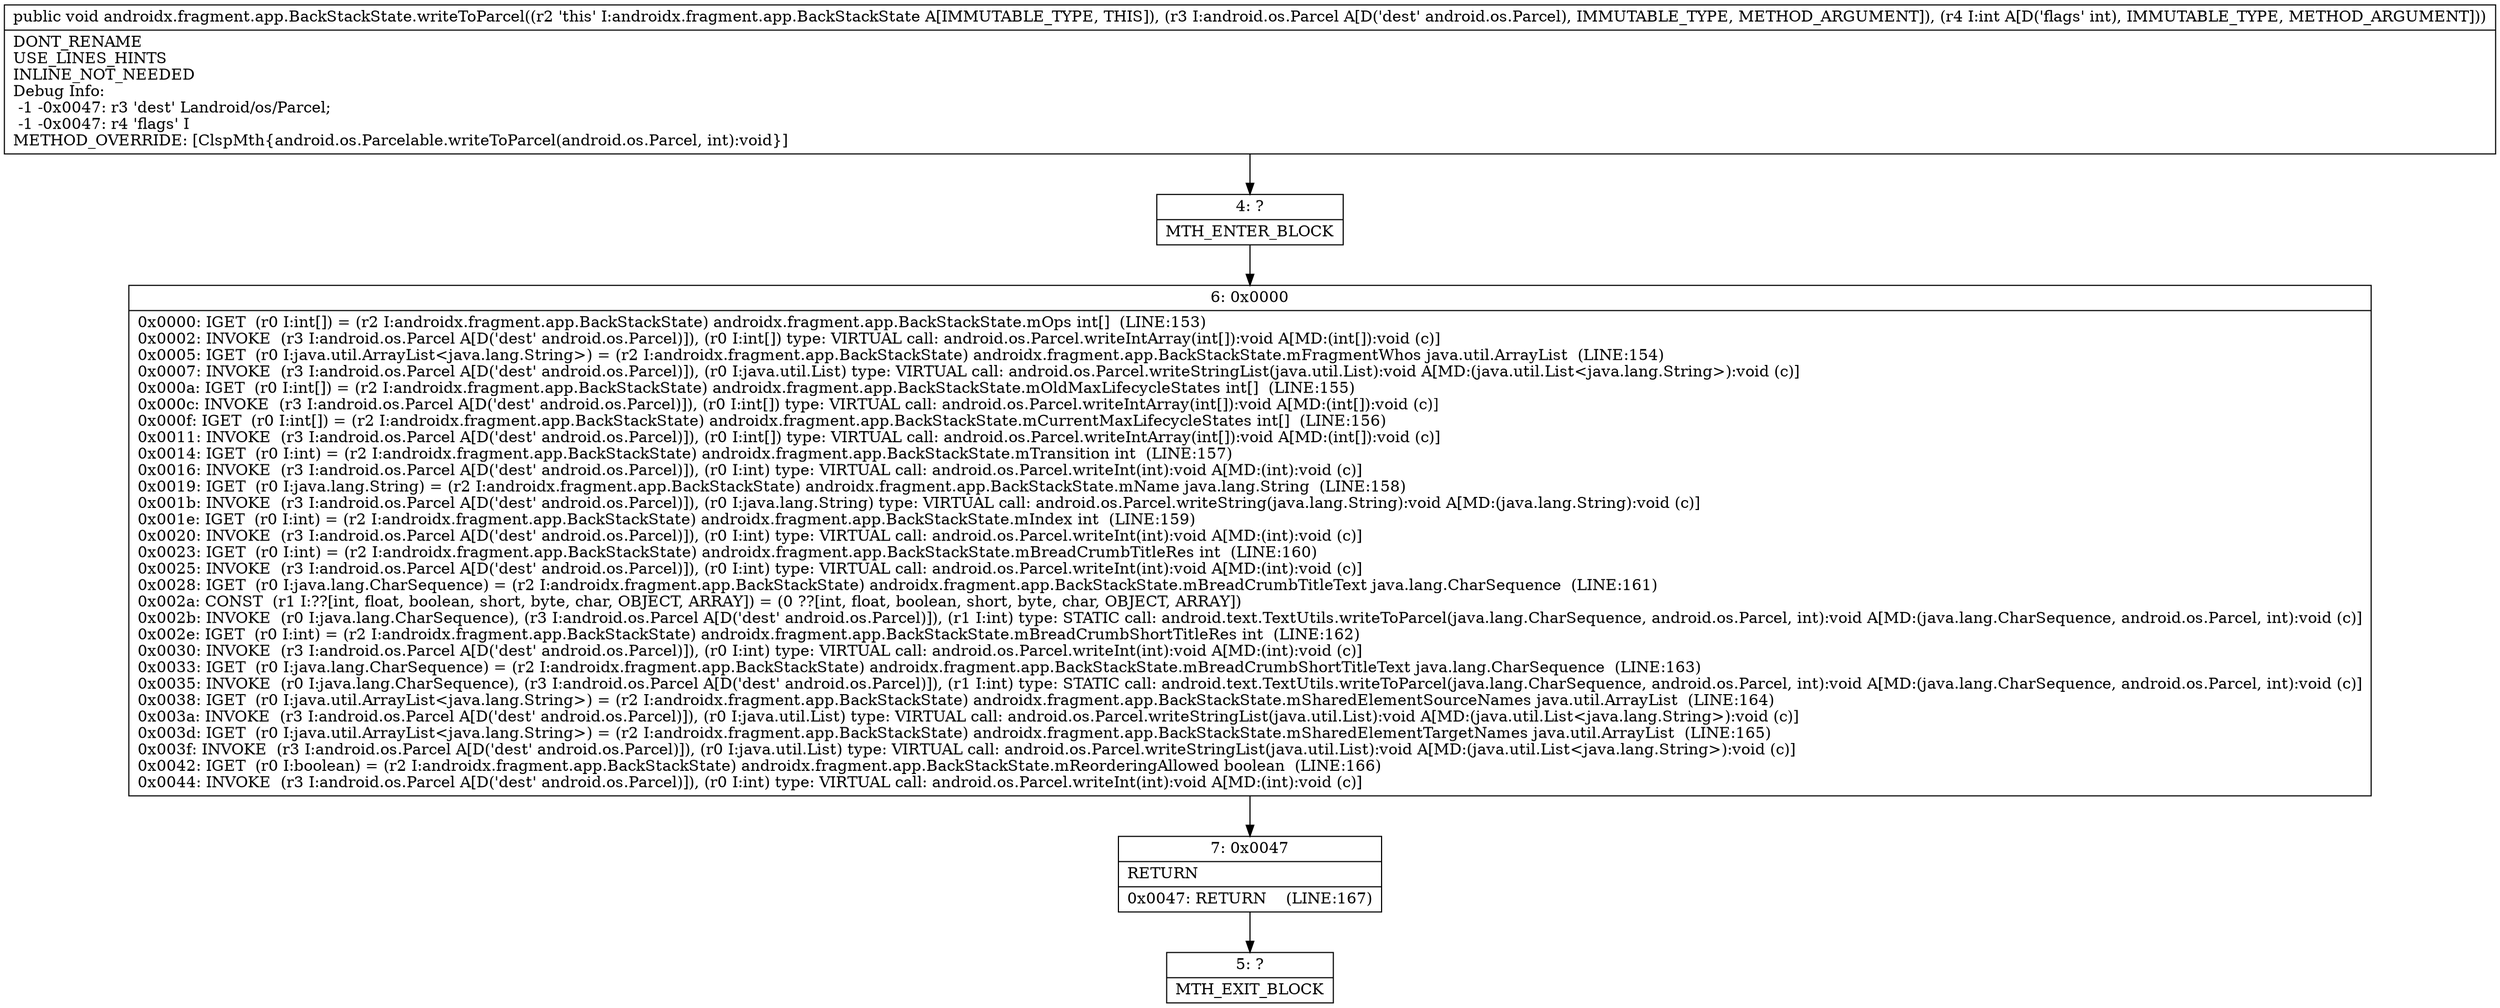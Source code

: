 digraph "CFG forandroidx.fragment.app.BackStackState.writeToParcel(Landroid\/os\/Parcel;I)V" {
Node_4 [shape=record,label="{4\:\ ?|MTH_ENTER_BLOCK\l}"];
Node_6 [shape=record,label="{6\:\ 0x0000|0x0000: IGET  (r0 I:int[]) = (r2 I:androidx.fragment.app.BackStackState) androidx.fragment.app.BackStackState.mOps int[]  (LINE:153)\l0x0002: INVOKE  (r3 I:android.os.Parcel A[D('dest' android.os.Parcel)]), (r0 I:int[]) type: VIRTUAL call: android.os.Parcel.writeIntArray(int[]):void A[MD:(int[]):void (c)]\l0x0005: IGET  (r0 I:java.util.ArrayList\<java.lang.String\>) = (r2 I:androidx.fragment.app.BackStackState) androidx.fragment.app.BackStackState.mFragmentWhos java.util.ArrayList  (LINE:154)\l0x0007: INVOKE  (r3 I:android.os.Parcel A[D('dest' android.os.Parcel)]), (r0 I:java.util.List) type: VIRTUAL call: android.os.Parcel.writeStringList(java.util.List):void A[MD:(java.util.List\<java.lang.String\>):void (c)]\l0x000a: IGET  (r0 I:int[]) = (r2 I:androidx.fragment.app.BackStackState) androidx.fragment.app.BackStackState.mOldMaxLifecycleStates int[]  (LINE:155)\l0x000c: INVOKE  (r3 I:android.os.Parcel A[D('dest' android.os.Parcel)]), (r0 I:int[]) type: VIRTUAL call: android.os.Parcel.writeIntArray(int[]):void A[MD:(int[]):void (c)]\l0x000f: IGET  (r0 I:int[]) = (r2 I:androidx.fragment.app.BackStackState) androidx.fragment.app.BackStackState.mCurrentMaxLifecycleStates int[]  (LINE:156)\l0x0011: INVOKE  (r3 I:android.os.Parcel A[D('dest' android.os.Parcel)]), (r0 I:int[]) type: VIRTUAL call: android.os.Parcel.writeIntArray(int[]):void A[MD:(int[]):void (c)]\l0x0014: IGET  (r0 I:int) = (r2 I:androidx.fragment.app.BackStackState) androidx.fragment.app.BackStackState.mTransition int  (LINE:157)\l0x0016: INVOKE  (r3 I:android.os.Parcel A[D('dest' android.os.Parcel)]), (r0 I:int) type: VIRTUAL call: android.os.Parcel.writeInt(int):void A[MD:(int):void (c)]\l0x0019: IGET  (r0 I:java.lang.String) = (r2 I:androidx.fragment.app.BackStackState) androidx.fragment.app.BackStackState.mName java.lang.String  (LINE:158)\l0x001b: INVOKE  (r3 I:android.os.Parcel A[D('dest' android.os.Parcel)]), (r0 I:java.lang.String) type: VIRTUAL call: android.os.Parcel.writeString(java.lang.String):void A[MD:(java.lang.String):void (c)]\l0x001e: IGET  (r0 I:int) = (r2 I:androidx.fragment.app.BackStackState) androidx.fragment.app.BackStackState.mIndex int  (LINE:159)\l0x0020: INVOKE  (r3 I:android.os.Parcel A[D('dest' android.os.Parcel)]), (r0 I:int) type: VIRTUAL call: android.os.Parcel.writeInt(int):void A[MD:(int):void (c)]\l0x0023: IGET  (r0 I:int) = (r2 I:androidx.fragment.app.BackStackState) androidx.fragment.app.BackStackState.mBreadCrumbTitleRes int  (LINE:160)\l0x0025: INVOKE  (r3 I:android.os.Parcel A[D('dest' android.os.Parcel)]), (r0 I:int) type: VIRTUAL call: android.os.Parcel.writeInt(int):void A[MD:(int):void (c)]\l0x0028: IGET  (r0 I:java.lang.CharSequence) = (r2 I:androidx.fragment.app.BackStackState) androidx.fragment.app.BackStackState.mBreadCrumbTitleText java.lang.CharSequence  (LINE:161)\l0x002a: CONST  (r1 I:??[int, float, boolean, short, byte, char, OBJECT, ARRAY]) = (0 ??[int, float, boolean, short, byte, char, OBJECT, ARRAY]) \l0x002b: INVOKE  (r0 I:java.lang.CharSequence), (r3 I:android.os.Parcel A[D('dest' android.os.Parcel)]), (r1 I:int) type: STATIC call: android.text.TextUtils.writeToParcel(java.lang.CharSequence, android.os.Parcel, int):void A[MD:(java.lang.CharSequence, android.os.Parcel, int):void (c)]\l0x002e: IGET  (r0 I:int) = (r2 I:androidx.fragment.app.BackStackState) androidx.fragment.app.BackStackState.mBreadCrumbShortTitleRes int  (LINE:162)\l0x0030: INVOKE  (r3 I:android.os.Parcel A[D('dest' android.os.Parcel)]), (r0 I:int) type: VIRTUAL call: android.os.Parcel.writeInt(int):void A[MD:(int):void (c)]\l0x0033: IGET  (r0 I:java.lang.CharSequence) = (r2 I:androidx.fragment.app.BackStackState) androidx.fragment.app.BackStackState.mBreadCrumbShortTitleText java.lang.CharSequence  (LINE:163)\l0x0035: INVOKE  (r0 I:java.lang.CharSequence), (r3 I:android.os.Parcel A[D('dest' android.os.Parcel)]), (r1 I:int) type: STATIC call: android.text.TextUtils.writeToParcel(java.lang.CharSequence, android.os.Parcel, int):void A[MD:(java.lang.CharSequence, android.os.Parcel, int):void (c)]\l0x0038: IGET  (r0 I:java.util.ArrayList\<java.lang.String\>) = (r2 I:androidx.fragment.app.BackStackState) androidx.fragment.app.BackStackState.mSharedElementSourceNames java.util.ArrayList  (LINE:164)\l0x003a: INVOKE  (r3 I:android.os.Parcel A[D('dest' android.os.Parcel)]), (r0 I:java.util.List) type: VIRTUAL call: android.os.Parcel.writeStringList(java.util.List):void A[MD:(java.util.List\<java.lang.String\>):void (c)]\l0x003d: IGET  (r0 I:java.util.ArrayList\<java.lang.String\>) = (r2 I:androidx.fragment.app.BackStackState) androidx.fragment.app.BackStackState.mSharedElementTargetNames java.util.ArrayList  (LINE:165)\l0x003f: INVOKE  (r3 I:android.os.Parcel A[D('dest' android.os.Parcel)]), (r0 I:java.util.List) type: VIRTUAL call: android.os.Parcel.writeStringList(java.util.List):void A[MD:(java.util.List\<java.lang.String\>):void (c)]\l0x0042: IGET  (r0 I:boolean) = (r2 I:androidx.fragment.app.BackStackState) androidx.fragment.app.BackStackState.mReorderingAllowed boolean  (LINE:166)\l0x0044: INVOKE  (r3 I:android.os.Parcel A[D('dest' android.os.Parcel)]), (r0 I:int) type: VIRTUAL call: android.os.Parcel.writeInt(int):void A[MD:(int):void (c)]\l}"];
Node_7 [shape=record,label="{7\:\ 0x0047|RETURN\l|0x0047: RETURN    (LINE:167)\l}"];
Node_5 [shape=record,label="{5\:\ ?|MTH_EXIT_BLOCK\l}"];
MethodNode[shape=record,label="{public void androidx.fragment.app.BackStackState.writeToParcel((r2 'this' I:androidx.fragment.app.BackStackState A[IMMUTABLE_TYPE, THIS]), (r3 I:android.os.Parcel A[D('dest' android.os.Parcel), IMMUTABLE_TYPE, METHOD_ARGUMENT]), (r4 I:int A[D('flags' int), IMMUTABLE_TYPE, METHOD_ARGUMENT]))  | DONT_RENAME\lUSE_LINES_HINTS\lINLINE_NOT_NEEDED\lDebug Info:\l  \-1 \-0x0047: r3 'dest' Landroid\/os\/Parcel;\l  \-1 \-0x0047: r4 'flags' I\lMETHOD_OVERRIDE: [ClspMth\{android.os.Parcelable.writeToParcel(android.os.Parcel, int):void\}]\l}"];
MethodNode -> Node_4;Node_4 -> Node_6;
Node_6 -> Node_7;
Node_7 -> Node_5;
}


